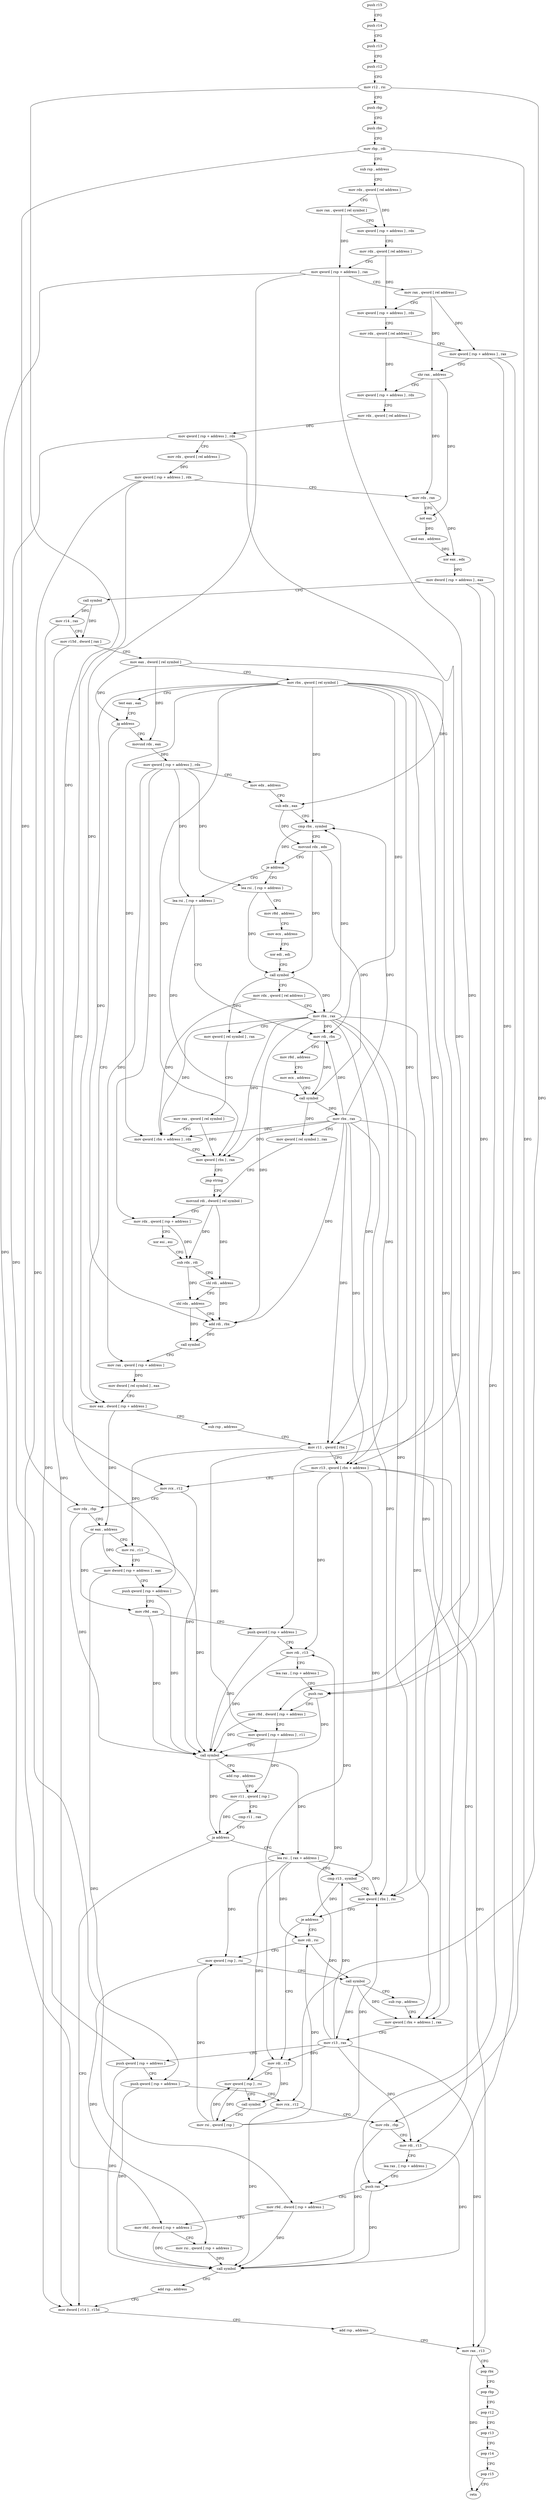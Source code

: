 digraph "func" {
"4220432" [label = "push r15" ]
"4220434" [label = "push r14" ]
"4220436" [label = "push r13" ]
"4220438" [label = "push r12" ]
"4220440" [label = "mov r12 , rsi" ]
"4220443" [label = "push rbp" ]
"4220444" [label = "push rbx" ]
"4220445" [label = "mov rbp , rdi" ]
"4220448" [label = "sub rsp , address" ]
"4220452" [label = "mov rdx , qword [ rel address ]" ]
"4220459" [label = "mov rax , qword [ rel symbol ]" ]
"4220466" [label = "mov qword [ rsp + address ] , rdx" ]
"4220471" [label = "mov rdx , qword [ rel address ]" ]
"4220478" [label = "mov qword [ rsp + address ] , rax" ]
"4220483" [label = "mov rax , qword [ rel address ]" ]
"4220490" [label = "mov qword [ rsp + address ] , rdx" ]
"4220495" [label = "mov rdx , qword [ rel address ]" ]
"4220502" [label = "mov qword [ rsp + address ] , rax" ]
"4220507" [label = "shr rax , address" ]
"4220511" [label = "mov qword [ rsp + address ] , rdx" ]
"4220516" [label = "mov rdx , qword [ rel address ]" ]
"4220523" [label = "mov qword [ rsp + address ] , rdx" ]
"4220528" [label = "mov rdx , qword [ rel address ]" ]
"4220535" [label = "mov qword [ rsp + address ] , rdx" ]
"4220540" [label = "mov rdx , rax" ]
"4220543" [label = "not eax" ]
"4220545" [label = "and eax , address" ]
"4220550" [label = "xor eax , edx" ]
"4220552" [label = "mov dword [ rsp + address ] , eax" ]
"4220556" [label = "call symbol" ]
"4220561" [label = "mov r14 , rax" ]
"4220564" [label = "mov r15d , dword [ rax ]" ]
"4220567" [label = "mov eax , dword [ rel symbol ]" ]
"4220573" [label = "mov rbx , qword [ rel symbol ]" ]
"4220580" [label = "test eax , eax" ]
"4220582" [label = "jg address" ]
"4220693" [label = "mov eax , dword [ rsp + address ]" ]
"4220584" [label = "movsxd rdx , eax" ]
"4220697" [label = "sub rsp , address" ]
"4220701" [label = "mov r11 , qword [ rbx ]" ]
"4220704" [label = "mov r13 , qword [ rbx + address ]" ]
"4220708" [label = "mov rcx , r12" ]
"4220711" [label = "mov rdx , rbp" ]
"4220714" [label = "or eax , address" ]
"4220717" [label = "mov rsi , r11" ]
"4220720" [label = "mov dword [ rsp + address ] , eax" ]
"4220724" [label = "push qword [ rsp + address ]" ]
"4220728" [label = "mov r9d , eax" ]
"4220731" [label = "push qword [ rsp + address ]" ]
"4220735" [label = "mov rdi , r13" ]
"4220738" [label = "lea rax , [ rsp + address ]" ]
"4220743" [label = "push rax" ]
"4220744" [label = "mov r8d , dword [ rsp + address ]" ]
"4220749" [label = "mov qword [ rsp + address ] , r11" ]
"4220754" [label = "call symbol" ]
"4220759" [label = "add rsp , address" ]
"4220763" [label = "mov r11 , qword [ rsp ]" ]
"4220767" [label = "cmp r11 , rax" ]
"4220770" [label = "ja address" ]
"4220874" [label = "mov dword [ r14 ] , r15d" ]
"4220772" [label = "lea rsi , [ rax + address ]" ]
"4220587" [label = "mov qword [ rsp + address ] , rdx" ]
"4220592" [label = "mov edx , address" ]
"4220597" [label = "sub edx , eax" ]
"4220599" [label = "cmp rbx , symbol" ]
"4220606" [label = "movsxd rdx , edx" ]
"4220609" [label = "je address" ]
"4220896" [label = "lea rsi , [ rsp + address ]" ]
"4220615" [label = "lea rsi , [ rsp + address ]" ]
"4220877" [label = "add rsp , address" ]
"4220881" [label = "mov rax , r13" ]
"4220884" [label = "pop rbx" ]
"4220885" [label = "pop rbp" ]
"4220886" [label = "pop r12" ]
"4220888" [label = "pop r13" ]
"4220890" [label = "pop r14" ]
"4220892" [label = "pop r15" ]
"4220894" [label = "retn" ]
"4220776" [label = "cmp r13 , symbol" ]
"4220783" [label = "mov qword [ rbx ] , rsi" ]
"4220786" [label = "je address" ]
"4220804" [label = "mov rdi , rsi" ]
"4220788" [label = "mov rdi , r13" ]
"4220901" [label = "mov r8d , address" ]
"4220907" [label = "mov ecx , address" ]
"4220912" [label = "xor edi , edi" ]
"4220914" [label = "call symbol" ]
"4220919" [label = "mov rdx , qword [ rel address ]" ]
"4220926" [label = "mov rbx , rax" ]
"4220929" [label = "mov qword [ rel symbol ] , rax" ]
"4220936" [label = "mov rax , qword [ rel symbol ]" ]
"4220943" [label = "mov qword [ rbx + address ] , rdx" ]
"4220947" [label = "mov qword [ rbx ] , rax" ]
"4220950" [label = "jmp string" ]
"4220649" [label = "movsxd rdi , dword [ rel symbol ]" ]
"4220620" [label = "mov rdi , rbx" ]
"4220623" [label = "mov r8d , address" ]
"4220629" [label = "mov ecx , address" ]
"4220634" [label = "call symbol" ]
"4220639" [label = "mov rbx , rax" ]
"4220642" [label = "mov qword [ rel symbol ] , rax" ]
"4220807" [label = "mov qword [ rsp ] , rsi" ]
"4220811" [label = "call symbol" ]
"4220816" [label = "sub rsp , address" ]
"4220820" [label = "mov qword [ rbx + address ] , rax" ]
"4220824" [label = "mov r13 , rax" ]
"4220827" [label = "push qword [ rsp + address ]" ]
"4220831" [label = "push qword [ rsp + address ]" ]
"4220835" [label = "mov rcx , r12" ]
"4220838" [label = "mov rdx , rbp" ]
"4220841" [label = "mov rdi , r13" ]
"4220844" [label = "lea rax , [ rsp + address ]" ]
"4220849" [label = "push rax" ]
"4220850" [label = "mov r9d , dword [ rsp + address ]" ]
"4220855" [label = "mov r8d , dword [ rsp + address ]" ]
"4220860" [label = "mov rsi , qword [ rsp + address ]" ]
"4220865" [label = "call symbol" ]
"4220870" [label = "add rsp , address" ]
"4220791" [label = "mov qword [ rsp ] , rsi" ]
"4220795" [label = "call symbol" ]
"4220800" [label = "mov rsi , qword [ rsp ]" ]
"4220656" [label = "mov rdx , qword [ rsp + address ]" ]
"4220661" [label = "xor esi , esi" ]
"4220663" [label = "sub rdx , rdi" ]
"4220666" [label = "shl rdi , address" ]
"4220670" [label = "shl rdx , address" ]
"4220674" [label = "add rdi , rbx" ]
"4220677" [label = "call symbol" ]
"4220682" [label = "mov rax , qword [ rsp + address ]" ]
"4220687" [label = "mov dword [ rel symbol ] , eax" ]
"4220432" -> "4220434" [ label = "CFG" ]
"4220434" -> "4220436" [ label = "CFG" ]
"4220436" -> "4220438" [ label = "CFG" ]
"4220438" -> "4220440" [ label = "CFG" ]
"4220440" -> "4220443" [ label = "CFG" ]
"4220440" -> "4220708" [ label = "DFG" ]
"4220440" -> "4220835" [ label = "DFG" ]
"4220443" -> "4220444" [ label = "CFG" ]
"4220444" -> "4220445" [ label = "CFG" ]
"4220445" -> "4220448" [ label = "CFG" ]
"4220445" -> "4220711" [ label = "DFG" ]
"4220445" -> "4220838" [ label = "DFG" ]
"4220448" -> "4220452" [ label = "CFG" ]
"4220452" -> "4220459" [ label = "CFG" ]
"4220452" -> "4220466" [ label = "DFG" ]
"4220459" -> "4220466" [ label = "CFG" ]
"4220459" -> "4220478" [ label = "DFG" ]
"4220466" -> "4220471" [ label = "CFG" ]
"4220471" -> "4220478" [ label = "CFG" ]
"4220471" -> "4220490" [ label = "DFG" ]
"4220478" -> "4220483" [ label = "CFG" ]
"4220478" -> "4220693" [ label = "DFG" ]
"4220478" -> "4220744" [ label = "DFG" ]
"4220478" -> "4220855" [ label = "DFG" ]
"4220483" -> "4220490" [ label = "CFG" ]
"4220483" -> "4220502" [ label = "DFG" ]
"4220483" -> "4220507" [ label = "DFG" ]
"4220490" -> "4220495" [ label = "CFG" ]
"4220495" -> "4220502" [ label = "CFG" ]
"4220495" -> "4220511" [ label = "DFG" ]
"4220502" -> "4220507" [ label = "CFG" ]
"4220502" -> "4220743" [ label = "DFG" ]
"4220502" -> "4220849" [ label = "DFG" ]
"4220507" -> "4220511" [ label = "CFG" ]
"4220507" -> "4220540" [ label = "DFG" ]
"4220507" -> "4220543" [ label = "DFG" ]
"4220511" -> "4220516" [ label = "CFG" ]
"4220516" -> "4220523" [ label = "DFG" ]
"4220523" -> "4220528" [ label = "CFG" ]
"4220523" -> "4220731" [ label = "DFG" ]
"4220523" -> "4220831" [ label = "DFG" ]
"4220528" -> "4220535" [ label = "DFG" ]
"4220535" -> "4220540" [ label = "CFG" ]
"4220535" -> "4220724" [ label = "DFG" ]
"4220535" -> "4220827" [ label = "DFG" ]
"4220540" -> "4220543" [ label = "CFG" ]
"4220540" -> "4220550" [ label = "DFG" ]
"4220543" -> "4220545" [ label = "DFG" ]
"4220545" -> "4220550" [ label = "DFG" ]
"4220550" -> "4220552" [ label = "DFG" ]
"4220552" -> "4220556" [ label = "CFG" ]
"4220552" -> "4220743" [ label = "DFG" ]
"4220552" -> "4220849" [ label = "DFG" ]
"4220556" -> "4220561" [ label = "DFG" ]
"4220556" -> "4220564" [ label = "DFG" ]
"4220561" -> "4220564" [ label = "CFG" ]
"4220561" -> "4220874" [ label = "DFG" ]
"4220564" -> "4220567" [ label = "CFG" ]
"4220564" -> "4220874" [ label = "DFG" ]
"4220567" -> "4220573" [ label = "CFG" ]
"4220567" -> "4220582" [ label = "DFG" ]
"4220567" -> "4220584" [ label = "DFG" ]
"4220567" -> "4220597" [ label = "DFG" ]
"4220573" -> "4220580" [ label = "CFG" ]
"4220573" -> "4220701" [ label = "DFG" ]
"4220573" -> "4220704" [ label = "DFG" ]
"4220573" -> "4220599" [ label = "DFG" ]
"4220573" -> "4220783" [ label = "DFG" ]
"4220573" -> "4220943" [ label = "DFG" ]
"4220573" -> "4220947" [ label = "DFG" ]
"4220573" -> "4220620" [ label = "DFG" ]
"4220573" -> "4220820" [ label = "DFG" ]
"4220573" -> "4220674" [ label = "DFG" ]
"4220580" -> "4220582" [ label = "CFG" ]
"4220582" -> "4220693" [ label = "CFG" ]
"4220582" -> "4220584" [ label = "CFG" ]
"4220693" -> "4220697" [ label = "CFG" ]
"4220693" -> "4220714" [ label = "DFG" ]
"4220584" -> "4220587" [ label = "DFG" ]
"4220697" -> "4220701" [ label = "CFG" ]
"4220701" -> "4220704" [ label = "CFG" ]
"4220701" -> "4220717" [ label = "DFG" ]
"4220701" -> "4220749" [ label = "DFG" ]
"4220704" -> "4220708" [ label = "CFG" ]
"4220704" -> "4220735" [ label = "DFG" ]
"4220704" -> "4220881" [ label = "DFG" ]
"4220704" -> "4220776" [ label = "DFG" ]
"4220704" -> "4220841" [ label = "DFG" ]
"4220704" -> "4220788" [ label = "DFG" ]
"4220708" -> "4220711" [ label = "CFG" ]
"4220708" -> "4220754" [ label = "DFG" ]
"4220711" -> "4220714" [ label = "CFG" ]
"4220711" -> "4220754" [ label = "DFG" ]
"4220714" -> "4220717" [ label = "CFG" ]
"4220714" -> "4220720" [ label = "DFG" ]
"4220714" -> "4220728" [ label = "DFG" ]
"4220717" -> "4220720" [ label = "CFG" ]
"4220717" -> "4220754" [ label = "DFG" ]
"4220720" -> "4220724" [ label = "CFG" ]
"4220720" -> "4220850" [ label = "DFG" ]
"4220724" -> "4220728" [ label = "CFG" ]
"4220724" -> "4220754" [ label = "DFG" ]
"4220728" -> "4220731" [ label = "CFG" ]
"4220728" -> "4220754" [ label = "DFG" ]
"4220731" -> "4220735" [ label = "CFG" ]
"4220731" -> "4220754" [ label = "DFG" ]
"4220735" -> "4220738" [ label = "CFG" ]
"4220735" -> "4220754" [ label = "DFG" ]
"4220738" -> "4220743" [ label = "CFG" ]
"4220743" -> "4220744" [ label = "CFG" ]
"4220743" -> "4220754" [ label = "DFG" ]
"4220744" -> "4220749" [ label = "CFG" ]
"4220744" -> "4220754" [ label = "DFG" ]
"4220749" -> "4220754" [ label = "CFG" ]
"4220749" -> "4220763" [ label = "DFG" ]
"4220754" -> "4220759" [ label = "CFG" ]
"4220754" -> "4220770" [ label = "DFG" ]
"4220754" -> "4220772" [ label = "DFG" ]
"4220759" -> "4220763" [ label = "CFG" ]
"4220763" -> "4220767" [ label = "CFG" ]
"4220763" -> "4220770" [ label = "DFG" ]
"4220767" -> "4220770" [ label = "CFG" ]
"4220770" -> "4220874" [ label = "CFG" ]
"4220770" -> "4220772" [ label = "CFG" ]
"4220874" -> "4220877" [ label = "CFG" ]
"4220772" -> "4220776" [ label = "CFG" ]
"4220772" -> "4220783" [ label = "DFG" ]
"4220772" -> "4220804" [ label = "DFG" ]
"4220772" -> "4220807" [ label = "DFG" ]
"4220772" -> "4220791" [ label = "DFG" ]
"4220587" -> "4220592" [ label = "CFG" ]
"4220587" -> "4220656" [ label = "DFG" ]
"4220587" -> "4220682" [ label = "DFG" ]
"4220587" -> "4220896" [ label = "DFG" ]
"4220587" -> "4220615" [ label = "DFG" ]
"4220592" -> "4220597" [ label = "CFG" ]
"4220597" -> "4220599" [ label = "CFG" ]
"4220597" -> "4220606" [ label = "DFG" ]
"4220599" -> "4220606" [ label = "CFG" ]
"4220599" -> "4220609" [ label = "DFG" ]
"4220606" -> "4220609" [ label = "CFG" ]
"4220606" -> "4220914" [ label = "DFG" ]
"4220606" -> "4220634" [ label = "DFG" ]
"4220609" -> "4220896" [ label = "CFG" ]
"4220609" -> "4220615" [ label = "CFG" ]
"4220896" -> "4220901" [ label = "CFG" ]
"4220896" -> "4220914" [ label = "DFG" ]
"4220615" -> "4220620" [ label = "CFG" ]
"4220615" -> "4220634" [ label = "DFG" ]
"4220877" -> "4220881" [ label = "CFG" ]
"4220881" -> "4220884" [ label = "CFG" ]
"4220881" -> "4220894" [ label = "DFG" ]
"4220884" -> "4220885" [ label = "CFG" ]
"4220885" -> "4220886" [ label = "CFG" ]
"4220886" -> "4220888" [ label = "CFG" ]
"4220888" -> "4220890" [ label = "CFG" ]
"4220890" -> "4220892" [ label = "CFG" ]
"4220892" -> "4220894" [ label = "CFG" ]
"4220776" -> "4220783" [ label = "CFG" ]
"4220776" -> "4220786" [ label = "DFG" ]
"4220783" -> "4220786" [ label = "CFG" ]
"4220786" -> "4220804" [ label = "CFG" ]
"4220786" -> "4220788" [ label = "CFG" ]
"4220804" -> "4220807" [ label = "CFG" ]
"4220804" -> "4220811" [ label = "DFG" ]
"4220788" -> "4220791" [ label = "CFG" ]
"4220788" -> "4220795" [ label = "DFG" ]
"4220901" -> "4220907" [ label = "CFG" ]
"4220907" -> "4220912" [ label = "CFG" ]
"4220912" -> "4220914" [ label = "CFG" ]
"4220914" -> "4220919" [ label = "CFG" ]
"4220914" -> "4220926" [ label = "DFG" ]
"4220914" -> "4220929" [ label = "DFG" ]
"4220919" -> "4220926" [ label = "CFG" ]
"4220919" -> "4220943" [ label = "DFG" ]
"4220926" -> "4220929" [ label = "CFG" ]
"4220926" -> "4220701" [ label = "DFG" ]
"4220926" -> "4220704" [ label = "DFG" ]
"4220926" -> "4220599" [ label = "DFG" ]
"4220926" -> "4220783" [ label = "DFG" ]
"4220926" -> "4220943" [ label = "DFG" ]
"4220926" -> "4220947" [ label = "DFG" ]
"4220926" -> "4220620" [ label = "DFG" ]
"4220926" -> "4220820" [ label = "DFG" ]
"4220926" -> "4220674" [ label = "DFG" ]
"4220929" -> "4220936" [ label = "CFG" ]
"4220936" -> "4220943" [ label = "CFG" ]
"4220936" -> "4220947" [ label = "DFG" ]
"4220943" -> "4220947" [ label = "CFG" ]
"4220947" -> "4220950" [ label = "CFG" ]
"4220950" -> "4220649" [ label = "CFG" ]
"4220649" -> "4220656" [ label = "CFG" ]
"4220649" -> "4220663" [ label = "DFG" ]
"4220649" -> "4220666" [ label = "DFG" ]
"4220620" -> "4220623" [ label = "CFG" ]
"4220620" -> "4220634" [ label = "DFG" ]
"4220623" -> "4220629" [ label = "CFG" ]
"4220629" -> "4220634" [ label = "CFG" ]
"4220634" -> "4220639" [ label = "DFG" ]
"4220634" -> "4220642" [ label = "DFG" ]
"4220639" -> "4220642" [ label = "CFG" ]
"4220639" -> "4220701" [ label = "DFG" ]
"4220639" -> "4220704" [ label = "DFG" ]
"4220639" -> "4220599" [ label = "DFG" ]
"4220639" -> "4220620" [ label = "DFG" ]
"4220639" -> "4220783" [ label = "DFG" ]
"4220639" -> "4220943" [ label = "DFG" ]
"4220639" -> "4220947" [ label = "DFG" ]
"4220639" -> "4220820" [ label = "DFG" ]
"4220639" -> "4220674" [ label = "DFG" ]
"4220642" -> "4220649" [ label = "CFG" ]
"4220807" -> "4220811" [ label = "CFG" ]
"4220807" -> "4220860" [ label = "DFG" ]
"4220811" -> "4220816" [ label = "CFG" ]
"4220811" -> "4220820" [ label = "DFG" ]
"4220811" -> "4220824" [ label = "DFG" ]
"4220816" -> "4220820" [ label = "CFG" ]
"4220820" -> "4220824" [ label = "CFG" ]
"4220824" -> "4220827" [ label = "CFG" ]
"4220824" -> "4220735" [ label = "DFG" ]
"4220824" -> "4220881" [ label = "DFG" ]
"4220824" -> "4220776" [ label = "DFG" ]
"4220824" -> "4220841" [ label = "DFG" ]
"4220824" -> "4220788" [ label = "DFG" ]
"4220827" -> "4220831" [ label = "CFG" ]
"4220827" -> "4220865" [ label = "DFG" ]
"4220831" -> "4220835" [ label = "CFG" ]
"4220831" -> "4220865" [ label = "DFG" ]
"4220835" -> "4220838" [ label = "CFG" ]
"4220835" -> "4220865" [ label = "DFG" ]
"4220838" -> "4220841" [ label = "CFG" ]
"4220838" -> "4220865" [ label = "DFG" ]
"4220841" -> "4220844" [ label = "CFG" ]
"4220841" -> "4220865" [ label = "DFG" ]
"4220844" -> "4220849" [ label = "CFG" ]
"4220849" -> "4220850" [ label = "CFG" ]
"4220849" -> "4220865" [ label = "DFG" ]
"4220850" -> "4220855" [ label = "CFG" ]
"4220850" -> "4220865" [ label = "DFG" ]
"4220855" -> "4220860" [ label = "CFG" ]
"4220855" -> "4220865" [ label = "DFG" ]
"4220860" -> "4220865" [ label = "DFG" ]
"4220865" -> "4220870" [ label = "CFG" ]
"4220870" -> "4220874" [ label = "CFG" ]
"4220791" -> "4220795" [ label = "CFG" ]
"4220791" -> "4220800" [ label = "DFG" ]
"4220795" -> "4220800" [ label = "CFG" ]
"4220800" -> "4220804" [ label = "DFG" ]
"4220800" -> "4220783" [ label = "DFG" ]
"4220800" -> "4220807" [ label = "DFG" ]
"4220800" -> "4220791" [ label = "DFG" ]
"4220656" -> "4220661" [ label = "CFG" ]
"4220656" -> "4220663" [ label = "DFG" ]
"4220661" -> "4220663" [ label = "CFG" ]
"4220663" -> "4220666" [ label = "CFG" ]
"4220663" -> "4220670" [ label = "DFG" ]
"4220666" -> "4220670" [ label = "CFG" ]
"4220666" -> "4220674" [ label = "DFG" ]
"4220670" -> "4220674" [ label = "CFG" ]
"4220670" -> "4220677" [ label = "DFG" ]
"4220674" -> "4220677" [ label = "DFG" ]
"4220677" -> "4220682" [ label = "CFG" ]
"4220682" -> "4220687" [ label = "DFG" ]
"4220687" -> "4220693" [ label = "CFG" ]
}
